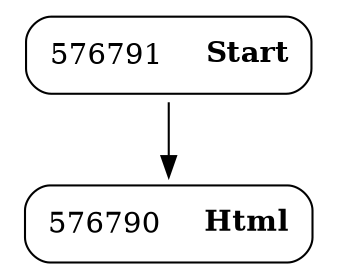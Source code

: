 digraph ast {
node [shape=none];
576790 [label=<<TABLE border='1' cellspacing='0' cellpadding='10' style='rounded' ><TR><TD border='0'>576790</TD><TD border='0'><B>Html</B></TD></TR></TABLE>>];
576791 [label=<<TABLE border='1' cellspacing='0' cellpadding='10' style='rounded' ><TR><TD border='0'>576791</TD><TD border='0'><B>Start</B></TD></TR></TABLE>>];
576791 -> 576790 [weight=2];
}
